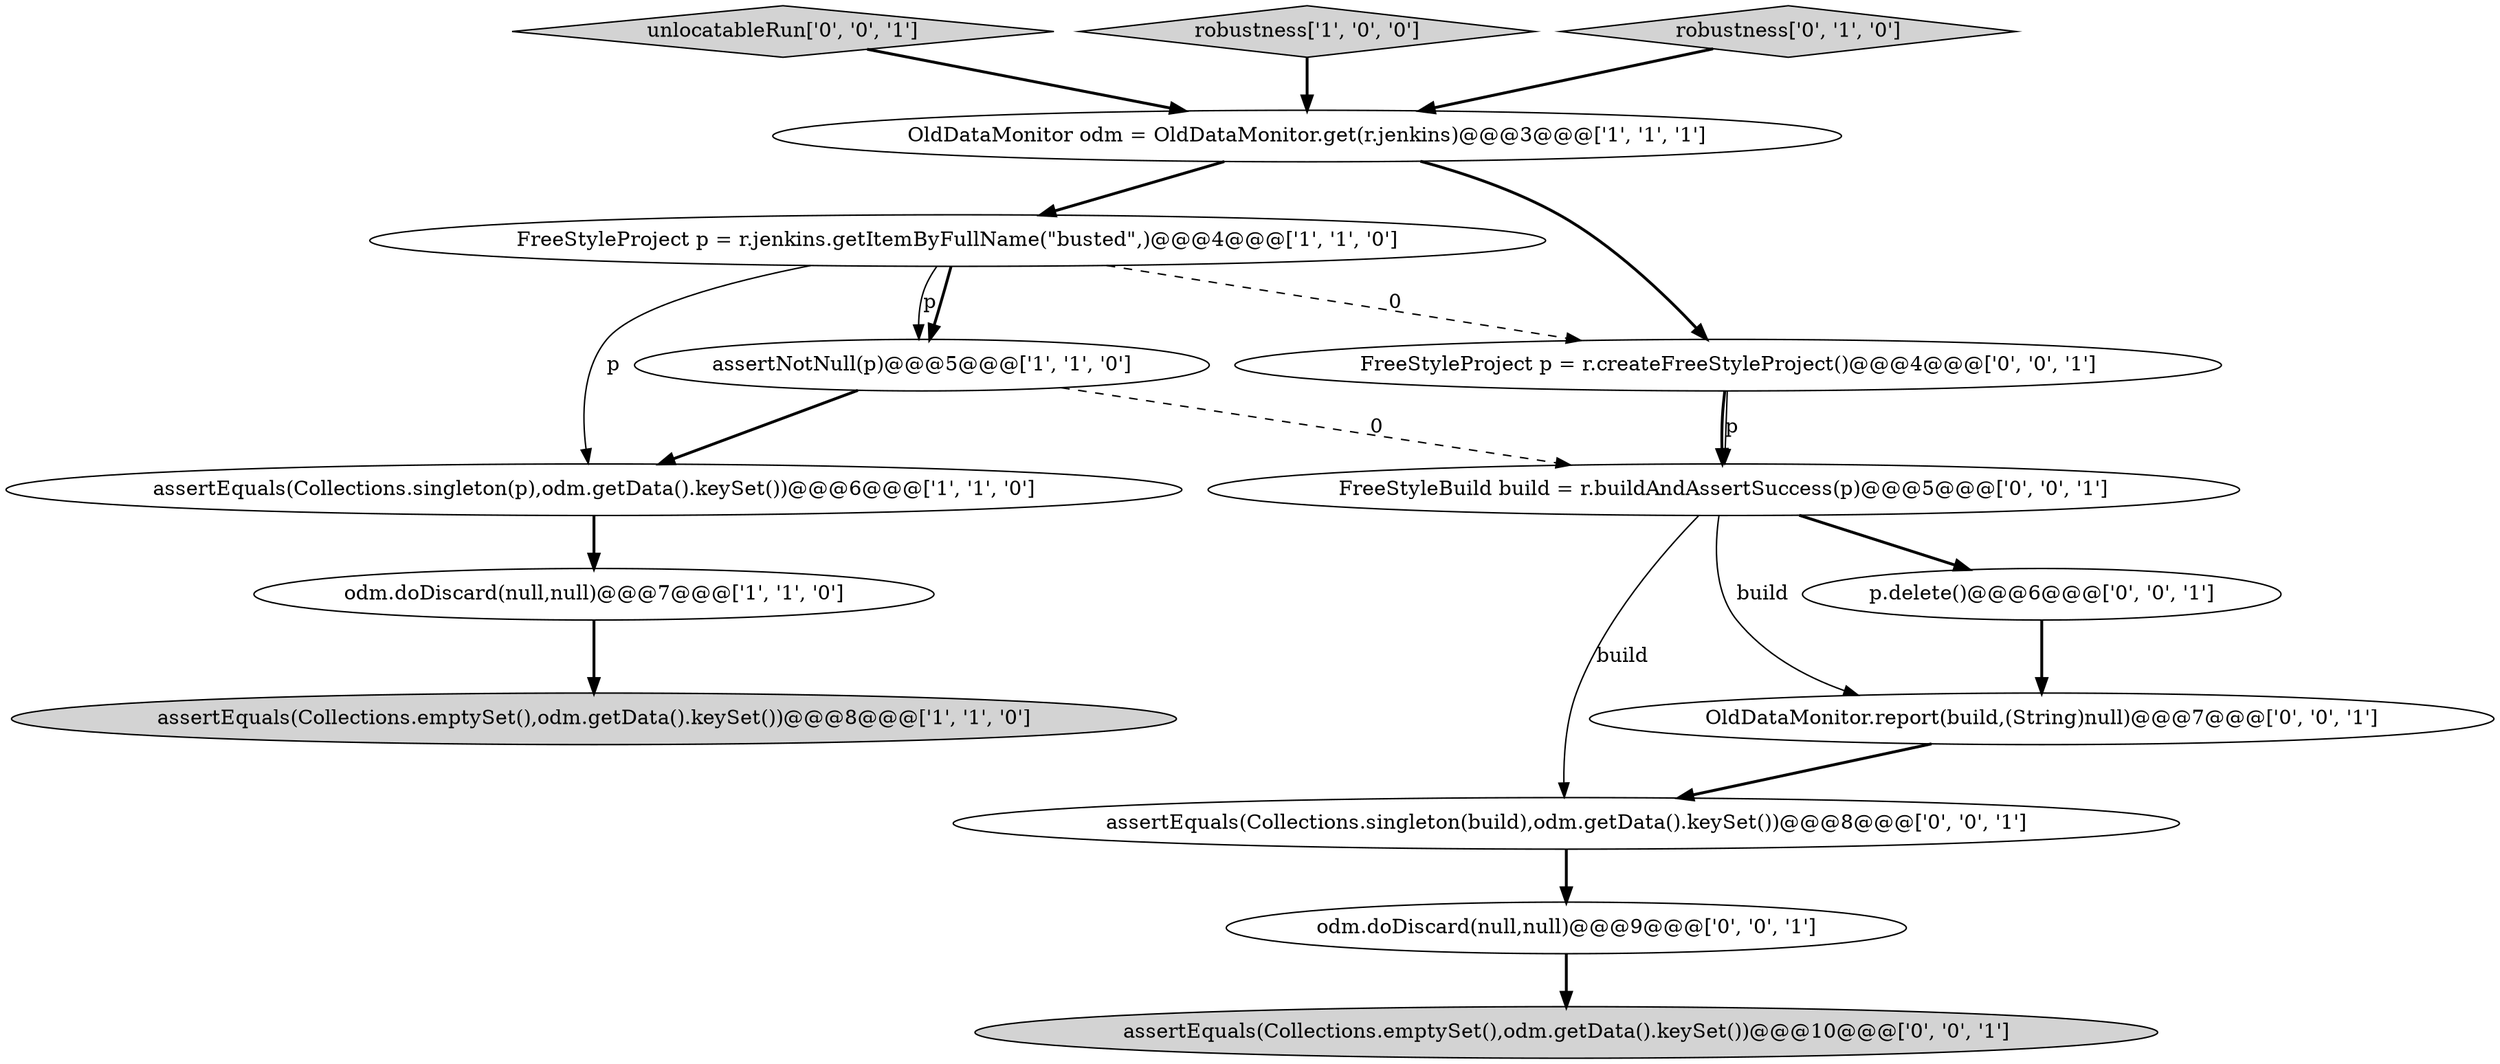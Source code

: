 digraph {
1 [style = filled, label = "FreeStyleProject p = r.jenkins.getItemByFullName(\"busted\",)@@@4@@@['1', '1', '0']", fillcolor = white, shape = ellipse image = "AAA0AAABBB1BBB"];
0 [style = filled, label = "odm.doDiscard(null,null)@@@7@@@['1', '1', '0']", fillcolor = white, shape = ellipse image = "AAA0AAABBB1BBB"];
14 [style = filled, label = "odm.doDiscard(null,null)@@@9@@@['0', '0', '1']", fillcolor = white, shape = ellipse image = "AAA0AAABBB3BBB"];
9 [style = filled, label = "FreeStyleBuild build = r.buildAndAssertSuccess(p)@@@5@@@['0', '0', '1']", fillcolor = white, shape = ellipse image = "AAA0AAABBB3BBB"];
10 [style = filled, label = "assertEquals(Collections.singleton(build),odm.getData().keySet())@@@8@@@['0', '0', '1']", fillcolor = white, shape = ellipse image = "AAA0AAABBB3BBB"];
3 [style = filled, label = "assertEquals(Collections.singleton(p),odm.getData().keySet())@@@6@@@['1', '1', '0']", fillcolor = white, shape = ellipse image = "AAA0AAABBB1BBB"];
12 [style = filled, label = "assertEquals(Collections.emptySet(),odm.getData().keySet())@@@10@@@['0', '0', '1']", fillcolor = lightgray, shape = ellipse image = "AAA0AAABBB3BBB"];
15 [style = filled, label = "unlocatableRun['0', '0', '1']", fillcolor = lightgray, shape = diamond image = "AAA0AAABBB3BBB"];
2 [style = filled, label = "robustness['1', '0', '0']", fillcolor = lightgray, shape = diamond image = "AAA0AAABBB1BBB"];
6 [style = filled, label = "assertNotNull(p)@@@5@@@['1', '1', '0']", fillcolor = white, shape = ellipse image = "AAA0AAABBB1BBB"];
8 [style = filled, label = "FreeStyleProject p = r.createFreeStyleProject()@@@4@@@['0', '0', '1']", fillcolor = white, shape = ellipse image = "AAA0AAABBB3BBB"];
4 [style = filled, label = "OldDataMonitor odm = OldDataMonitor.get(r.jenkins)@@@3@@@['1', '1', '1']", fillcolor = white, shape = ellipse image = "AAA0AAABBB1BBB"];
7 [style = filled, label = "robustness['0', '1', '0']", fillcolor = lightgray, shape = diamond image = "AAA0AAABBB2BBB"];
11 [style = filled, label = "OldDataMonitor.report(build,(String)null)@@@7@@@['0', '0', '1']", fillcolor = white, shape = ellipse image = "AAA0AAABBB3BBB"];
13 [style = filled, label = "p.delete()@@@6@@@['0', '0', '1']", fillcolor = white, shape = ellipse image = "AAA0AAABBB3BBB"];
5 [style = filled, label = "assertEquals(Collections.emptySet(),odm.getData().keySet())@@@8@@@['1', '1', '0']", fillcolor = lightgray, shape = ellipse image = "AAA0AAABBB1BBB"];
8->9 [style = bold, label=""];
2->4 [style = bold, label=""];
8->9 [style = solid, label="p"];
15->4 [style = bold, label=""];
9->13 [style = bold, label=""];
14->12 [style = bold, label=""];
1->8 [style = dashed, label="0"];
4->8 [style = bold, label=""];
1->6 [style = solid, label="p"];
6->9 [style = dashed, label="0"];
1->6 [style = bold, label=""];
4->1 [style = bold, label=""];
9->11 [style = solid, label="build"];
13->11 [style = bold, label=""];
11->10 [style = bold, label=""];
1->3 [style = solid, label="p"];
7->4 [style = bold, label=""];
3->0 [style = bold, label=""];
6->3 [style = bold, label=""];
0->5 [style = bold, label=""];
9->10 [style = solid, label="build"];
10->14 [style = bold, label=""];
}

